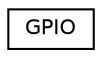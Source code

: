 digraph "Graphe hiérarchique des classes"
{
 // INTERACTIVE_SVG=YES
 // LATEX_PDF_SIZE
  edge [fontname="Helvetica",fontsize="10",labelfontname="Helvetica",labelfontsize="10"];
  node [fontname="Helvetica",fontsize="10",shape=record];
  rankdir="LR";
  Node0 [label="GPIO",height=0.2,width=0.4,color="black", fillcolor="white", style="filled",URL="$classGPIO.xhtml",tooltip="Classe qui gère le GPIO du raspberry pi."];
}
